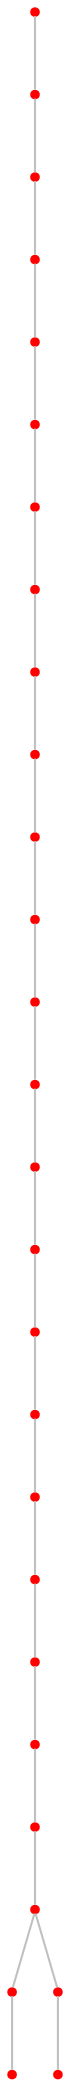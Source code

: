 graph {
	1 [color=red shape=point]
	6 [color=red shape=point]
	1 -- 6 [color=gray]
	29 [color=red shape=point]
	6 -- 29 [color=gray]
	16 [color=red shape=point]
	29 -- 16 [color=gray]
	0 [color=red shape=point]
	16 -- 0 [color=gray]
	23 [color=red shape=point]
	0 -- 23 [color=gray]
	25 [color=red shape=point]
	23 -- 25 [color=gray]
	3 [color=red shape=point]
	25 -- 3 [color=gray]
	18 [color=red shape=point]
	3 -- 18 [color=gray]
	21 [color=red shape=point]
	18 -- 21 [color=gray]
	24 [color=red shape=point]
	21 -- 24 [color=gray]
	8 [color=red shape=point]
	24 -- 8 [color=gray]
	20 [color=red shape=point]
	8 -- 20 [color=gray]
	4 [color=red shape=point]
	20 -- 4 [color=gray]
	14 [color=red shape=point]
	4 -- 14 [color=gray]
	9 [color=red shape=point]
	14 -- 9 [color=gray]
	19 [color=red shape=point]
	9 -- 19 [color=gray]
	26 [color=red shape=point]
	19 -- 26 [color=gray]
	15 [color=red shape=point]
	26 -- 15 [color=gray]
	5 [color=red shape=point]
	15 -- 5 [color=gray]
	12 [color=red shape=point]
	5 -- 12 [color=gray]
	11 [color=red shape=point]
	12 -- 11 [color=gray]
	17 [color=red shape=point]
	11 -- 17 [color=gray]
	7 [color=red shape=point]
	17 -- 7 [color=gray]
	13 [color=red shape=point]
	7 -- 13 [color=gray]
	27 [color=red shape=point]
	13 -- 27 [color=gray]
	2 [color=red shape=point]
	7 -- 2 [color=gray]
	22 [color=red shape=point]
	2 -- 22 [color=gray]
}
